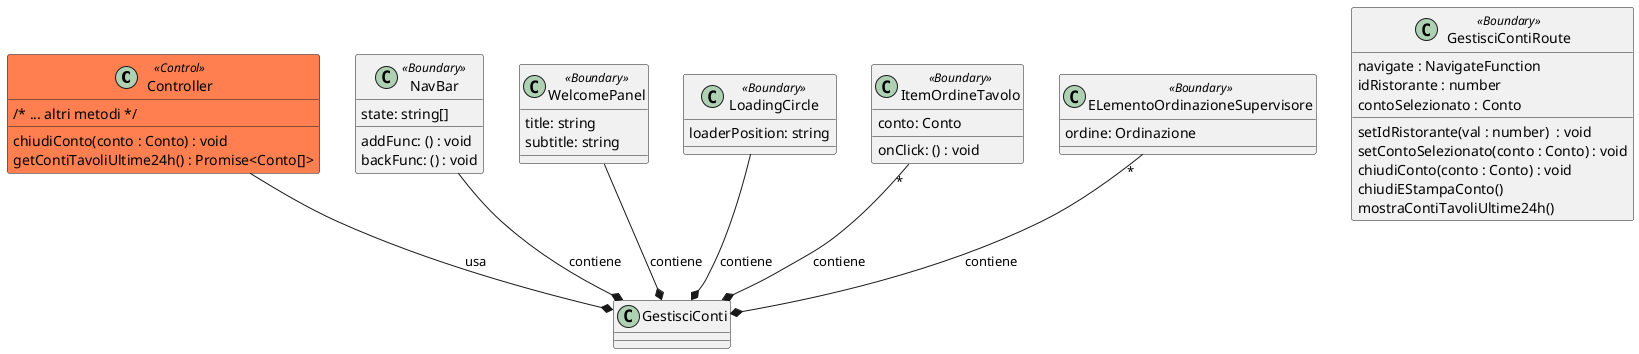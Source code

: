 @startuml


class Controller <<Control>> #coral{
/* ... altri metodi */
chiudiConto(conto : Conto) : void
getContiTavoliUltime24h() : Promise<Conto[]>
}

class GestisciContiRoute<<Boundary>> {
navigate : NavigateFunction
idRistorante : number
setIdRistorante(val : number)  : void
contoSelezionato : Conto
setContoSelezionato(conto : Conto) : void
chiudiConto(conto : Conto) : void
chiudiEStampaConto()
mostraContiTavoliUltime24h()
}


class NavBar <<Boundary>> {

	addFunc: () : void
	backFunc: () : void
	state: string[]
}



class WelcomePanel <<Boundary>> {

    title: string
    subtitle: string

}

class LoadingCircle <<Boundary>> {

	loaderPosition: string

}


class ItemOrdineTavolo <<Boundary>> {

    conto: Conto
    onClick: () : void

}
class ELementoOrdinazioneSupervisore <<Boundary>> {

    ordine: Ordinazione

}
ELementoOrdinazioneSupervisore "*"--* GestisciConti: contiene
ItemOrdineTavolo "*"--* GestisciConti: contiene

WelcomePanel--* GestisciConti: contiene
NavBar --* GestisciConti: contiene
LoadingCircle --* GestisciConti: contiene
Controller --* GestisciConti: usa
@enduml
